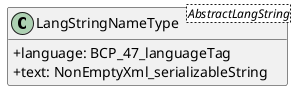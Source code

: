 @startuml
skinparam classAttributeIconSize 0
hide methods

class LangStringNameType<AbstractLangString> {
  +language: BCP_47_languageTag 
  +text: NonEmptyXml_serializableString 
}
@enduml